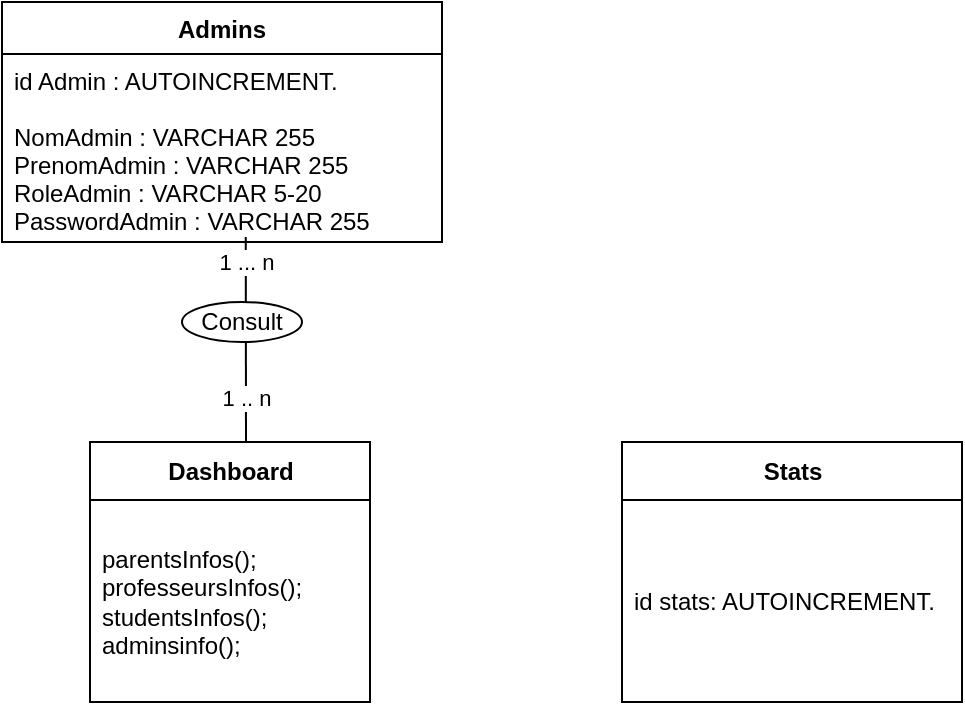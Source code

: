 <mxfile>
    <diagram id="nkWxl_p0y-_F47H55C92" name="Page-1">
        <mxGraphModel dx="734" dy="430" grid="1" gridSize="10" guides="1" tooltips="1" connect="1" arrows="1" fold="1" page="1" pageScale="1" pageWidth="827" pageHeight="1169" math="0" shadow="0">
            <root>
                <mxCell id="0"/>
                <mxCell id="1" parent="0"/>
                <mxCell id="2" value="Admins" style="swimlane;fontStyle=1;align=center;verticalAlign=top;childLayout=stackLayout;horizontal=1;startSize=26;horizontalStack=0;resizeParent=1;resizeParentMax=0;resizeLast=0;collapsible=1;marginBottom=0;" vertex="1" parent="1">
                    <mxGeometry x="300" y="180" width="220" height="120" as="geometry"/>
                </mxCell>
                <mxCell id="3" value="id Admin : AUTOINCREMENT.&#10;&#10;NomAdmin : VARCHAR 255&#10;PrenomAdmin : VARCHAR 255&#10;RoleAdmin : VARCHAR 5-20&#10;PasswordAdmin : VARCHAR 255&#10;" style="text;strokeColor=none;fillColor=none;align=left;verticalAlign=top;spacingLeft=4;spacingRight=4;overflow=hidden;rotatable=0;points=[[0,0.5],[1,0.5]];portConstraint=eastwest;" vertex="1" parent="2">
                    <mxGeometry y="26" width="220" height="94" as="geometry"/>
                </mxCell>
                <mxCell id="6" value="1 ... n" style="endArrow=none;html=1;entryX=0.554;entryY=0.974;entryDx=0;entryDy=0;entryPerimeter=0;" edge="1" parent="1" target="3">
                    <mxGeometry x="0.757" width="50" height="50" relative="1" as="geometry">
                        <mxPoint x="422" y="400" as="sourcePoint"/>
                        <mxPoint x="450" y="290" as="targetPoint"/>
                        <mxPoint as="offset"/>
                    </mxGeometry>
                </mxCell>
                <mxCell id="11" value="1 .. n&lt;br&gt;" style="edgeLabel;html=1;align=center;verticalAlign=middle;resizable=0;points=[];" vertex="1" connectable="0" parent="6">
                    <mxGeometry x="-0.562" relative="1" as="geometry">
                        <mxPoint as="offset"/>
                    </mxGeometry>
                </mxCell>
                <mxCell id="7" value="Consult" style="ellipse;whiteSpace=wrap;html=1;" vertex="1" parent="1">
                    <mxGeometry x="390" y="330" width="60" height="20" as="geometry"/>
                </mxCell>
                <mxCell id="14" value="Dashboard" style="swimlane;fontStyle=1;align=center;verticalAlign=middle;childLayout=stackLayout;horizontal=1;startSize=29;horizontalStack=0;resizeParent=1;resizeParentMax=0;resizeLast=0;collapsible=0;marginBottom=0;html=1;" vertex="1" parent="1">
                    <mxGeometry x="344" y="400" width="140" height="130" as="geometry"/>
                </mxCell>
                <mxCell id="16" value="parentsInfos();&lt;br style=&quot;padding: 0px ; margin: 0px&quot;&gt;professeursInfos();&lt;br style=&quot;padding: 0px ; margin: 0px&quot;&gt;studentsInfos();&lt;br style=&quot;padding: 0px ; margin: 0px&quot;&gt;adminsinfo();" style="text;html=1;strokeColor=none;fillColor=none;align=left;verticalAlign=middle;spacingLeft=4;spacingRight=4;overflow=hidden;rotatable=0;points=[[0,0.5],[1,0.5]];portConstraint=eastwest;" vertex="1" parent="14">
                    <mxGeometry y="29" width="140" height="101" as="geometry"/>
                </mxCell>
                <mxCell id="18" value="Stats" style="swimlane;fontStyle=1;align=center;verticalAlign=middle;childLayout=stackLayout;horizontal=1;startSize=29;horizontalStack=0;resizeParent=1;resizeParentMax=0;resizeLast=0;collapsible=0;marginBottom=0;html=1;" vertex="1" parent="1">
                    <mxGeometry x="610" y="400" width="170" height="130" as="geometry"/>
                </mxCell>
                <mxCell id="19" value="id stats: AUTOINCREMENT." style="text;html=1;strokeColor=none;fillColor=none;align=left;verticalAlign=middle;spacingLeft=4;spacingRight=4;overflow=hidden;rotatable=0;points=[[0,0.5],[1,0.5]];portConstraint=eastwest;" vertex="1" parent="18">
                    <mxGeometry y="29" width="170" height="101" as="geometry"/>
                </mxCell>
            </root>
        </mxGraphModel>
    </diagram>
</mxfile>